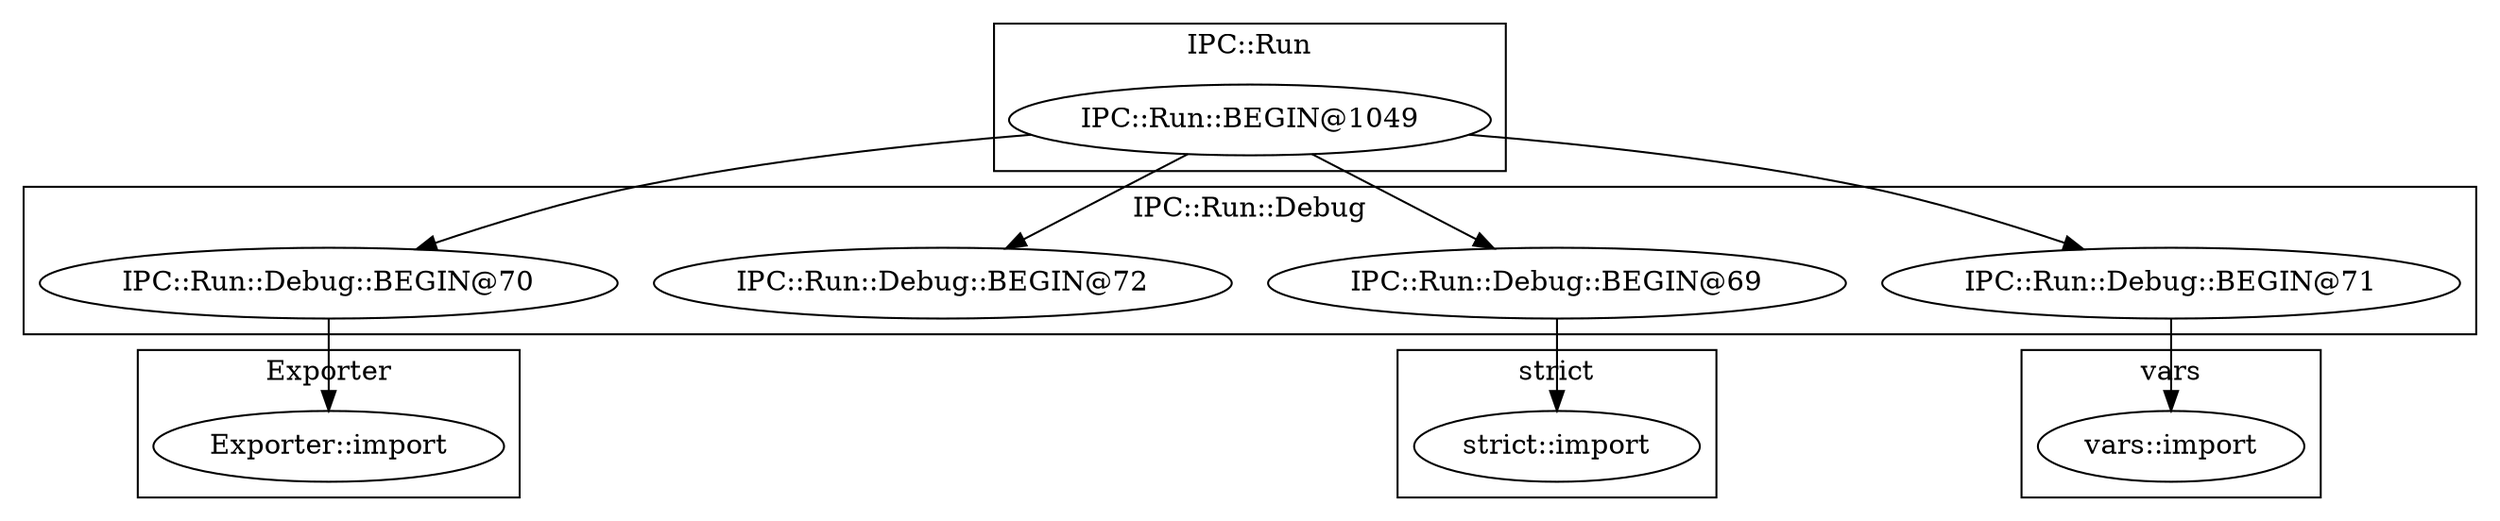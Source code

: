 digraph {
graph [overlap=false]
subgraph cluster_IPC_Run_Debug {
	label="IPC::Run::Debug";
	"IPC::Run::Debug::BEGIN@70";
	"IPC::Run::Debug::BEGIN@69";
	"IPC::Run::Debug::BEGIN@72";
	"IPC::Run::Debug::BEGIN@71";
}
subgraph cluster_Exporter {
	label="Exporter";
	"Exporter::import";
}
subgraph cluster_IPC_Run {
	label="IPC::Run";
	"IPC::Run::BEGIN@1049";
}
subgraph cluster_vars {
	label="vars";
	"vars::import";
}
subgraph cluster_strict {
	label="strict";
	"strict::import";
}
"IPC::Run::BEGIN@1049" -> "IPC::Run::Debug::BEGIN@72";
"IPC::Run::Debug::BEGIN@69" -> "strict::import";
"IPC::Run::BEGIN@1049" -> "IPC::Run::Debug::BEGIN@70";
"IPC::Run::BEGIN@1049" -> "IPC::Run::Debug::BEGIN@69";
"IPC::Run::Debug::BEGIN@70" -> "Exporter::import";
"IPC::Run::Debug::BEGIN@71" -> "vars::import";
"IPC::Run::BEGIN@1049" -> "IPC::Run::Debug::BEGIN@71";
}
